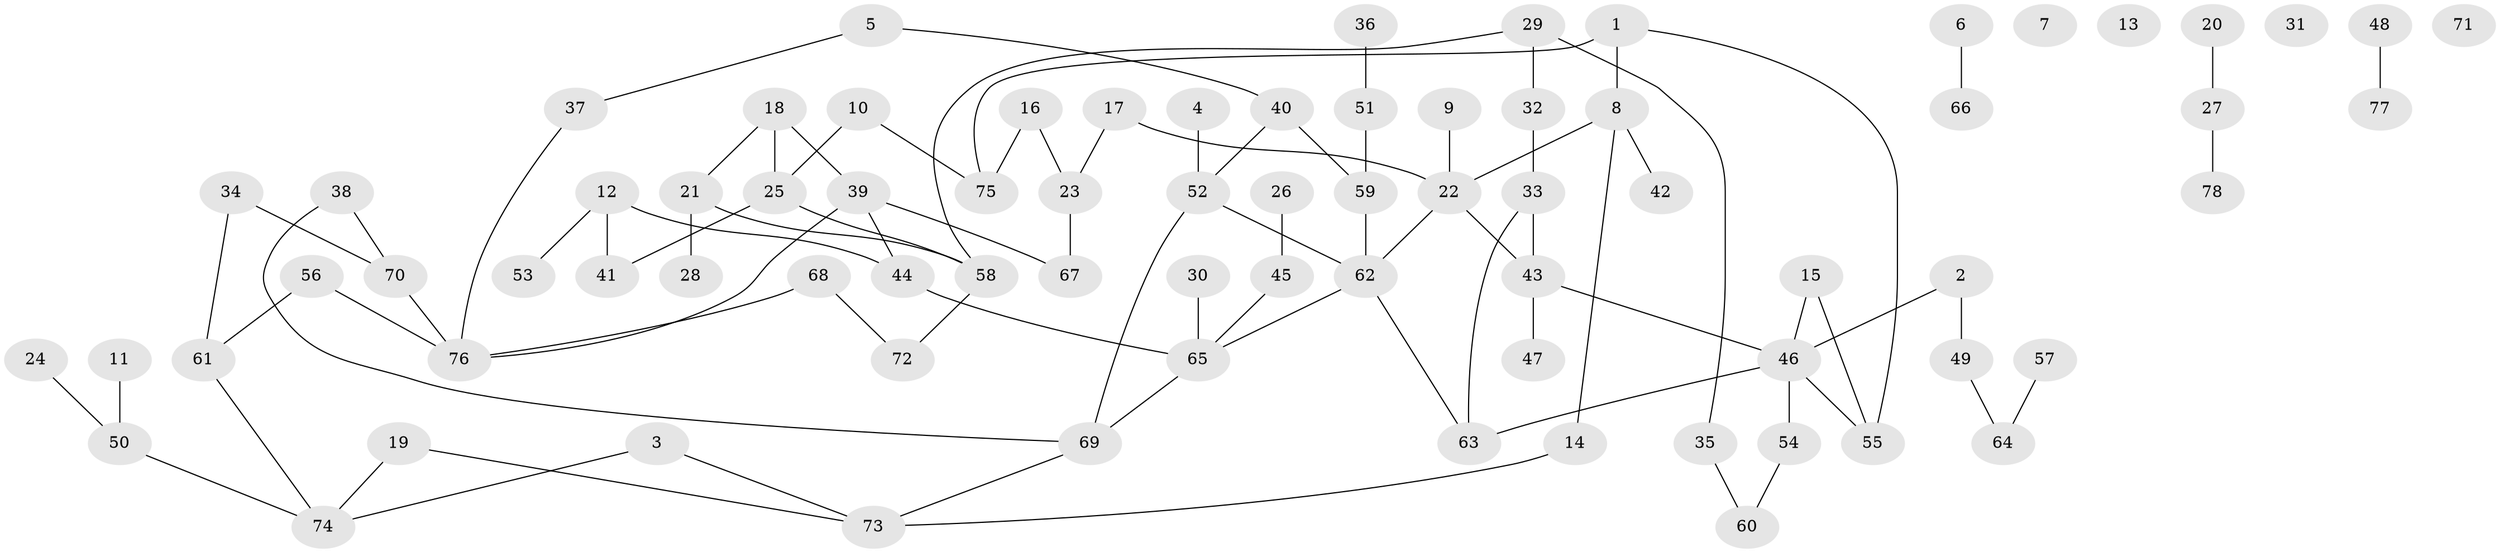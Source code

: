// Generated by graph-tools (version 1.1) at 2025/00/03/09/25 03:00:42]
// undirected, 78 vertices, 90 edges
graph export_dot {
graph [start="1"]
  node [color=gray90,style=filled];
  1;
  2;
  3;
  4;
  5;
  6;
  7;
  8;
  9;
  10;
  11;
  12;
  13;
  14;
  15;
  16;
  17;
  18;
  19;
  20;
  21;
  22;
  23;
  24;
  25;
  26;
  27;
  28;
  29;
  30;
  31;
  32;
  33;
  34;
  35;
  36;
  37;
  38;
  39;
  40;
  41;
  42;
  43;
  44;
  45;
  46;
  47;
  48;
  49;
  50;
  51;
  52;
  53;
  54;
  55;
  56;
  57;
  58;
  59;
  60;
  61;
  62;
  63;
  64;
  65;
  66;
  67;
  68;
  69;
  70;
  71;
  72;
  73;
  74;
  75;
  76;
  77;
  78;
  1 -- 8;
  1 -- 55;
  1 -- 75;
  2 -- 46;
  2 -- 49;
  3 -- 73;
  3 -- 74;
  4 -- 52;
  5 -- 37;
  5 -- 40;
  6 -- 66;
  8 -- 14;
  8 -- 22;
  8 -- 42;
  9 -- 22;
  10 -- 25;
  10 -- 75;
  11 -- 50;
  12 -- 41;
  12 -- 44;
  12 -- 53;
  14 -- 73;
  15 -- 46;
  15 -- 55;
  16 -- 23;
  16 -- 75;
  17 -- 22;
  17 -- 23;
  18 -- 21;
  18 -- 25;
  18 -- 39;
  19 -- 73;
  19 -- 74;
  20 -- 27;
  21 -- 28;
  21 -- 58;
  22 -- 43;
  22 -- 62;
  23 -- 67;
  24 -- 50;
  25 -- 41;
  25 -- 58;
  26 -- 45;
  27 -- 78;
  29 -- 32;
  29 -- 35;
  29 -- 58;
  30 -- 65;
  32 -- 33;
  33 -- 43;
  33 -- 63;
  34 -- 61;
  34 -- 70;
  35 -- 60;
  36 -- 51;
  37 -- 76;
  38 -- 69;
  38 -- 70;
  39 -- 44;
  39 -- 67;
  39 -- 76;
  40 -- 52;
  40 -- 59;
  43 -- 46;
  43 -- 47;
  44 -- 65;
  45 -- 65;
  46 -- 54;
  46 -- 55;
  46 -- 63;
  48 -- 77;
  49 -- 64;
  50 -- 74;
  51 -- 59;
  52 -- 62;
  52 -- 69;
  54 -- 60;
  56 -- 61;
  56 -- 76;
  57 -- 64;
  58 -- 72;
  59 -- 62;
  61 -- 74;
  62 -- 63;
  62 -- 65;
  65 -- 69;
  68 -- 72;
  68 -- 76;
  69 -- 73;
  70 -- 76;
}
